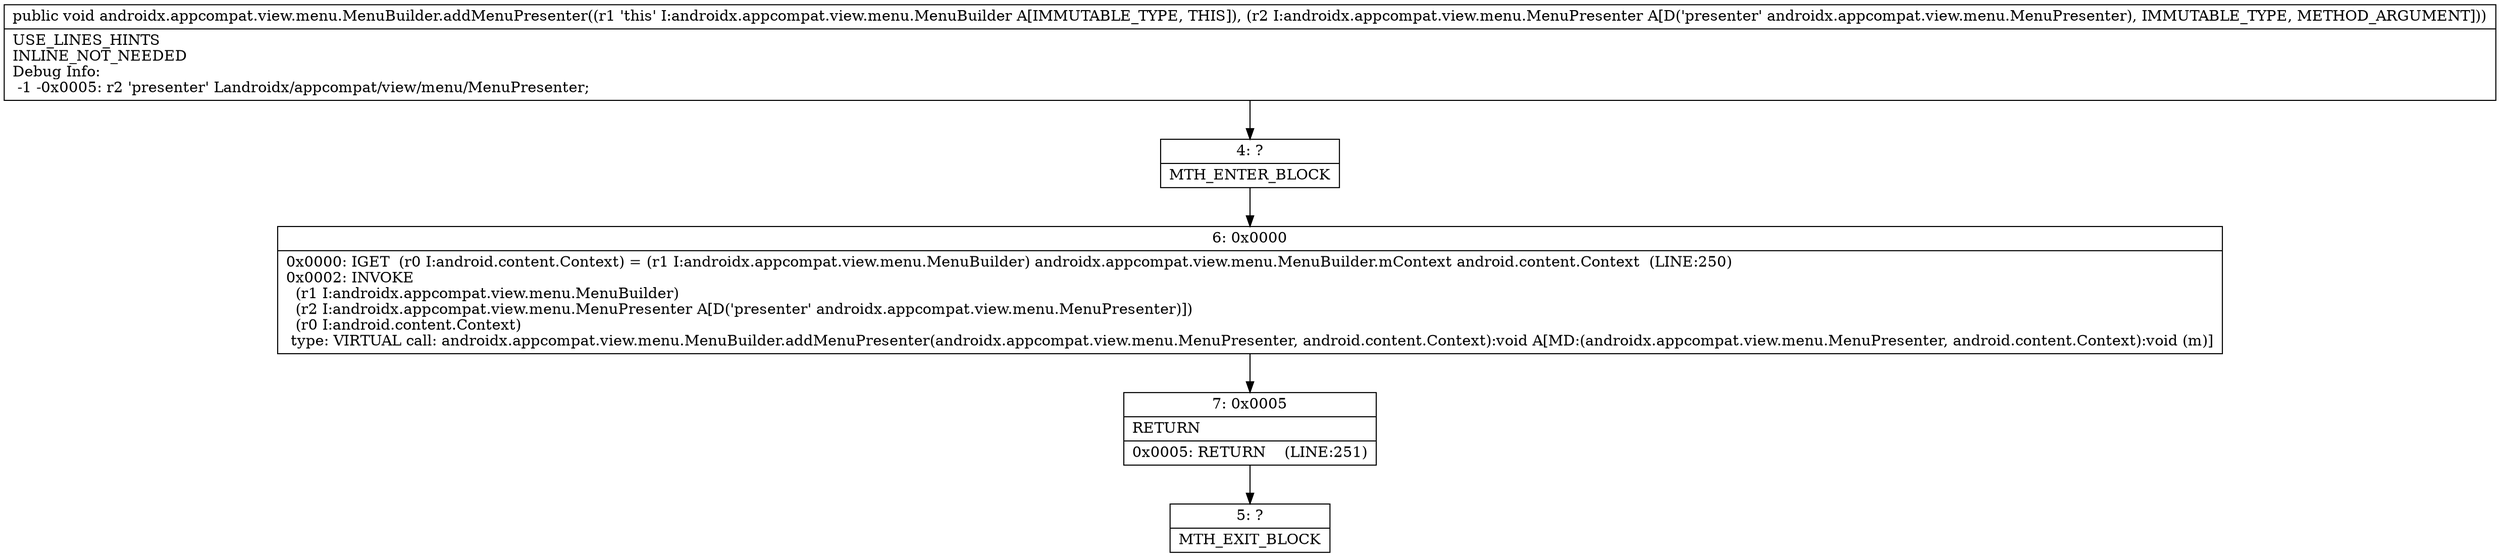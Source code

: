 digraph "CFG forandroidx.appcompat.view.menu.MenuBuilder.addMenuPresenter(Landroidx\/appcompat\/view\/menu\/MenuPresenter;)V" {
Node_4 [shape=record,label="{4\:\ ?|MTH_ENTER_BLOCK\l}"];
Node_6 [shape=record,label="{6\:\ 0x0000|0x0000: IGET  (r0 I:android.content.Context) = (r1 I:androidx.appcompat.view.menu.MenuBuilder) androidx.appcompat.view.menu.MenuBuilder.mContext android.content.Context  (LINE:250)\l0x0002: INVOKE  \l  (r1 I:androidx.appcompat.view.menu.MenuBuilder)\l  (r2 I:androidx.appcompat.view.menu.MenuPresenter A[D('presenter' androidx.appcompat.view.menu.MenuPresenter)])\l  (r0 I:android.content.Context)\l type: VIRTUAL call: androidx.appcompat.view.menu.MenuBuilder.addMenuPresenter(androidx.appcompat.view.menu.MenuPresenter, android.content.Context):void A[MD:(androidx.appcompat.view.menu.MenuPresenter, android.content.Context):void (m)]\l}"];
Node_7 [shape=record,label="{7\:\ 0x0005|RETURN\l|0x0005: RETURN    (LINE:251)\l}"];
Node_5 [shape=record,label="{5\:\ ?|MTH_EXIT_BLOCK\l}"];
MethodNode[shape=record,label="{public void androidx.appcompat.view.menu.MenuBuilder.addMenuPresenter((r1 'this' I:androidx.appcompat.view.menu.MenuBuilder A[IMMUTABLE_TYPE, THIS]), (r2 I:androidx.appcompat.view.menu.MenuPresenter A[D('presenter' androidx.appcompat.view.menu.MenuPresenter), IMMUTABLE_TYPE, METHOD_ARGUMENT]))  | USE_LINES_HINTS\lINLINE_NOT_NEEDED\lDebug Info:\l  \-1 \-0x0005: r2 'presenter' Landroidx\/appcompat\/view\/menu\/MenuPresenter;\l}"];
MethodNode -> Node_4;Node_4 -> Node_6;
Node_6 -> Node_7;
Node_7 -> Node_5;
}


